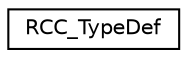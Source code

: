 digraph "Graphical Class Hierarchy"
{
 // LATEX_PDF_SIZE
  edge [fontname="Helvetica",fontsize="10",labelfontname="Helvetica",labelfontsize="10"];
  node [fontname="Helvetica",fontsize="10",shape=record];
  rankdir="LR";
  Node0 [label="RCC_TypeDef",height=0.2,width=0.4,color="black", fillcolor="white", style="filled",URL="$structRCC__TypeDef.html",tooltip="Reset and Clock Control."];
}
